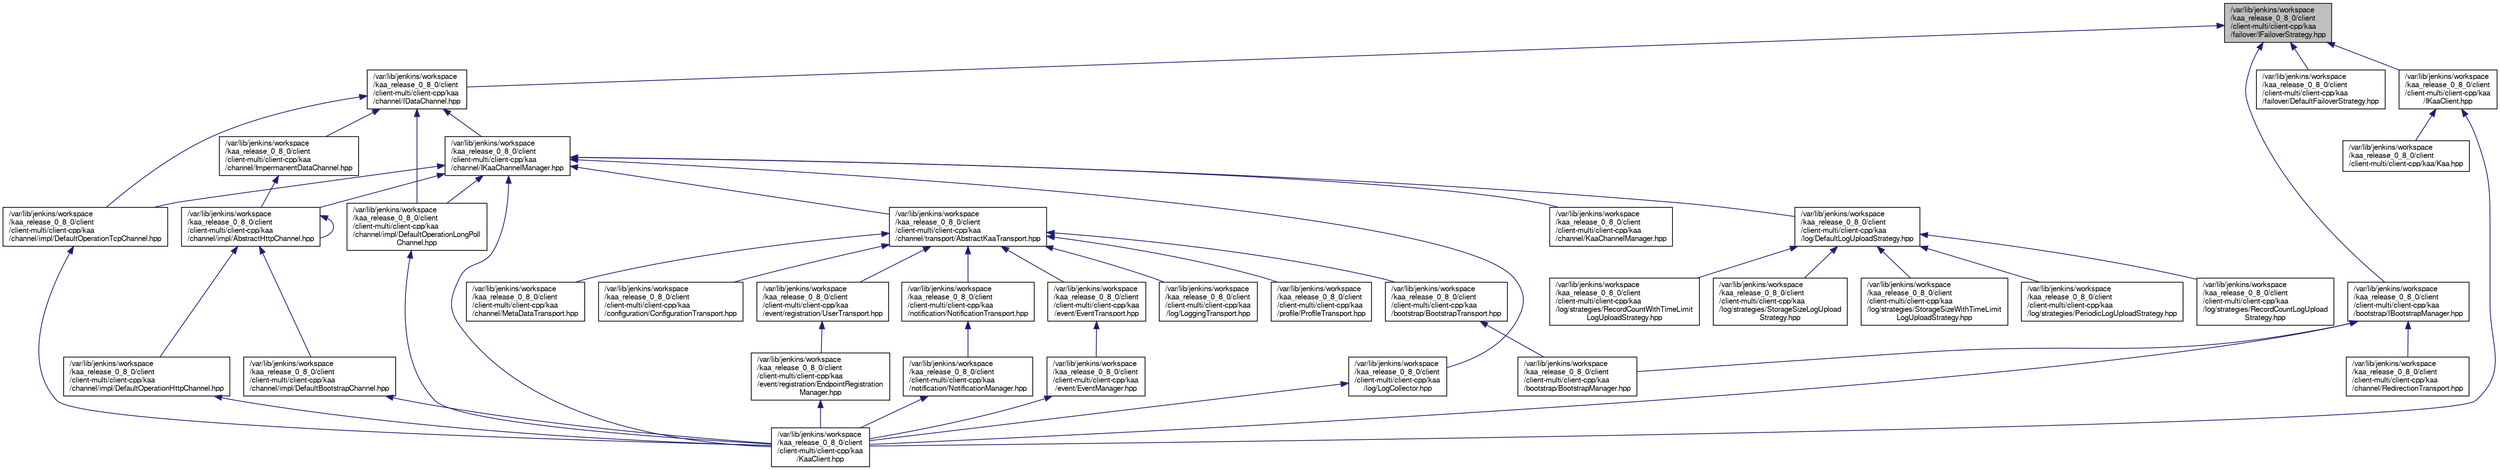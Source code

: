 digraph "/var/lib/jenkins/workspace/kaa_release_0_8_0/client/client-multi/client-cpp/kaa/failover/IFailoverStrategy.hpp"
{
  bgcolor="transparent";
  edge [fontname="FreeSans",fontsize="10",labelfontname="FreeSans",labelfontsize="10"];
  node [fontname="FreeSans",fontsize="10",shape=record];
  Node1 [label="/var/lib/jenkins/workspace\l/kaa_release_0_8_0/client\l/client-multi/client-cpp/kaa\l/failover/IFailoverStrategy.hpp",height=0.2,width=0.4,color="black", fillcolor="grey75", style="filled" fontcolor="black"];
  Node1 -> Node2 [dir="back",color="midnightblue",fontsize="10",style="solid",fontname="FreeSans"];
  Node2 [label="/var/lib/jenkins/workspace\l/kaa_release_0_8_0/client\l/client-multi/client-cpp/kaa\l/bootstrap/IBootstrapManager.hpp",height=0.2,width=0.4,color="black",URL="$IBootstrapManager_8hpp.html"];
  Node2 -> Node3 [dir="back",color="midnightblue",fontsize="10",style="solid",fontname="FreeSans"];
  Node3 [label="/var/lib/jenkins/workspace\l/kaa_release_0_8_0/client\l/client-multi/client-cpp/kaa\l/bootstrap/BootstrapManager.hpp",height=0.2,width=0.4,color="black",URL="$BootstrapManager_8hpp.html"];
  Node2 -> Node4 [dir="back",color="midnightblue",fontsize="10",style="solid",fontname="FreeSans"];
  Node4 [label="/var/lib/jenkins/workspace\l/kaa_release_0_8_0/client\l/client-multi/client-cpp/kaa\l/channel/RedirectionTransport.hpp",height=0.2,width=0.4,color="black",URL="$RedirectionTransport_8hpp.html"];
  Node2 -> Node5 [dir="back",color="midnightblue",fontsize="10",style="solid",fontname="FreeSans"];
  Node5 [label="/var/lib/jenkins/workspace\l/kaa_release_0_8_0/client\l/client-multi/client-cpp/kaa\l/KaaClient.hpp",height=0.2,width=0.4,color="black",URL="$KaaClient_8hpp.html"];
  Node1 -> Node6 [dir="back",color="midnightblue",fontsize="10",style="solid",fontname="FreeSans"];
  Node6 [label="/var/lib/jenkins/workspace\l/kaa_release_0_8_0/client\l/client-multi/client-cpp/kaa\l/channel/IDataChannel.hpp",height=0.2,width=0.4,color="black",URL="$IDataChannel_8hpp.html"];
  Node6 -> Node7 [dir="back",color="midnightblue",fontsize="10",style="solid",fontname="FreeSans"];
  Node7 [label="/var/lib/jenkins/workspace\l/kaa_release_0_8_0/client\l/client-multi/client-cpp/kaa\l/channel/IKaaChannelManager.hpp",height=0.2,width=0.4,color="black",URL="$IKaaChannelManager_8hpp.html"];
  Node7 -> Node8 [dir="back",color="midnightblue",fontsize="10",style="solid",fontname="FreeSans"];
  Node8 [label="/var/lib/jenkins/workspace\l/kaa_release_0_8_0/client\l/client-multi/client-cpp/kaa\l/channel/transport/AbstractKaaTransport.hpp",height=0.2,width=0.4,color="black",URL="$AbstractKaaTransport_8hpp.html"];
  Node8 -> Node9 [dir="back",color="midnightblue",fontsize="10",style="solid",fontname="FreeSans"];
  Node9 [label="/var/lib/jenkins/workspace\l/kaa_release_0_8_0/client\l/client-multi/client-cpp/kaa\l/bootstrap/BootstrapTransport.hpp",height=0.2,width=0.4,color="black",URL="$BootstrapTransport_8hpp.html"];
  Node9 -> Node3 [dir="back",color="midnightblue",fontsize="10",style="solid",fontname="FreeSans"];
  Node8 -> Node10 [dir="back",color="midnightblue",fontsize="10",style="solid",fontname="FreeSans"];
  Node10 [label="/var/lib/jenkins/workspace\l/kaa_release_0_8_0/client\l/client-multi/client-cpp/kaa\l/channel/MetaDataTransport.hpp",height=0.2,width=0.4,color="black",URL="$MetaDataTransport_8hpp.html"];
  Node8 -> Node11 [dir="back",color="midnightblue",fontsize="10",style="solid",fontname="FreeSans"];
  Node11 [label="/var/lib/jenkins/workspace\l/kaa_release_0_8_0/client\l/client-multi/client-cpp/kaa\l/configuration/ConfigurationTransport.hpp",height=0.2,width=0.4,color="black",URL="$ConfigurationTransport_8hpp.html"];
  Node8 -> Node12 [dir="back",color="midnightblue",fontsize="10",style="solid",fontname="FreeSans"];
  Node12 [label="/var/lib/jenkins/workspace\l/kaa_release_0_8_0/client\l/client-multi/client-cpp/kaa\l/event/EventTransport.hpp",height=0.2,width=0.4,color="black",URL="$EventTransport_8hpp.html"];
  Node12 -> Node13 [dir="back",color="midnightblue",fontsize="10",style="solid",fontname="FreeSans"];
  Node13 [label="/var/lib/jenkins/workspace\l/kaa_release_0_8_0/client\l/client-multi/client-cpp/kaa\l/event/EventManager.hpp",height=0.2,width=0.4,color="black",URL="$EventManager_8hpp.html"];
  Node13 -> Node5 [dir="back",color="midnightblue",fontsize="10",style="solid",fontname="FreeSans"];
  Node8 -> Node14 [dir="back",color="midnightblue",fontsize="10",style="solid",fontname="FreeSans"];
  Node14 [label="/var/lib/jenkins/workspace\l/kaa_release_0_8_0/client\l/client-multi/client-cpp/kaa\l/event/registration/UserTransport.hpp",height=0.2,width=0.4,color="black",URL="$UserTransport_8hpp.html"];
  Node14 -> Node15 [dir="back",color="midnightblue",fontsize="10",style="solid",fontname="FreeSans"];
  Node15 [label="/var/lib/jenkins/workspace\l/kaa_release_0_8_0/client\l/client-multi/client-cpp/kaa\l/event/registration/EndpointRegistration\lManager.hpp",height=0.2,width=0.4,color="black",URL="$EndpointRegistrationManager_8hpp.html"];
  Node15 -> Node5 [dir="back",color="midnightblue",fontsize="10",style="solid",fontname="FreeSans"];
  Node8 -> Node16 [dir="back",color="midnightblue",fontsize="10",style="solid",fontname="FreeSans"];
  Node16 [label="/var/lib/jenkins/workspace\l/kaa_release_0_8_0/client\l/client-multi/client-cpp/kaa\l/notification/NotificationTransport.hpp",height=0.2,width=0.4,color="black",URL="$NotificationTransport_8hpp.html"];
  Node16 -> Node17 [dir="back",color="midnightblue",fontsize="10",style="solid",fontname="FreeSans"];
  Node17 [label="/var/lib/jenkins/workspace\l/kaa_release_0_8_0/client\l/client-multi/client-cpp/kaa\l/notification/NotificationManager.hpp",height=0.2,width=0.4,color="black",URL="$NotificationManager_8hpp.html"];
  Node17 -> Node5 [dir="back",color="midnightblue",fontsize="10",style="solid",fontname="FreeSans"];
  Node8 -> Node18 [dir="back",color="midnightblue",fontsize="10",style="solid",fontname="FreeSans"];
  Node18 [label="/var/lib/jenkins/workspace\l/kaa_release_0_8_0/client\l/client-multi/client-cpp/kaa\l/log/LoggingTransport.hpp",height=0.2,width=0.4,color="black",URL="$LoggingTransport_8hpp.html"];
  Node8 -> Node19 [dir="back",color="midnightblue",fontsize="10",style="solid",fontname="FreeSans"];
  Node19 [label="/var/lib/jenkins/workspace\l/kaa_release_0_8_0/client\l/client-multi/client-cpp/kaa\l/profile/ProfileTransport.hpp",height=0.2,width=0.4,color="black",URL="$ProfileTransport_8hpp.html"];
  Node7 -> Node20 [dir="back",color="midnightblue",fontsize="10",style="solid",fontname="FreeSans"];
  Node20 [label="/var/lib/jenkins/workspace\l/kaa_release_0_8_0/client\l/client-multi/client-cpp/kaa\l/channel/impl/AbstractHttpChannel.hpp",height=0.2,width=0.4,color="black",URL="$AbstractHttpChannel_8hpp.html"];
  Node20 -> Node20 [dir="back",color="midnightblue",fontsize="10",style="solid",fontname="FreeSans"];
  Node20 -> Node21 [dir="back",color="midnightblue",fontsize="10",style="solid",fontname="FreeSans"];
  Node21 [label="/var/lib/jenkins/workspace\l/kaa_release_0_8_0/client\l/client-multi/client-cpp/kaa\l/channel/impl/DefaultBootstrapChannel.hpp",height=0.2,width=0.4,color="black",URL="$DefaultBootstrapChannel_8hpp.html"];
  Node21 -> Node5 [dir="back",color="midnightblue",fontsize="10",style="solid",fontname="FreeSans"];
  Node20 -> Node22 [dir="back",color="midnightblue",fontsize="10",style="solid",fontname="FreeSans"];
  Node22 [label="/var/lib/jenkins/workspace\l/kaa_release_0_8_0/client\l/client-multi/client-cpp/kaa\l/channel/impl/DefaultOperationHttpChannel.hpp",height=0.2,width=0.4,color="black",URL="$DefaultOperationHttpChannel_8hpp.html"];
  Node22 -> Node5 [dir="back",color="midnightblue",fontsize="10",style="solid",fontname="FreeSans"];
  Node7 -> Node23 [dir="back",color="midnightblue",fontsize="10",style="solid",fontname="FreeSans"];
  Node23 [label="/var/lib/jenkins/workspace\l/kaa_release_0_8_0/client\l/client-multi/client-cpp/kaa\l/channel/impl/DefaultOperationLongPoll\lChannel.hpp",height=0.2,width=0.4,color="black",URL="$DefaultOperationLongPollChannel_8hpp.html"];
  Node23 -> Node5 [dir="back",color="midnightblue",fontsize="10",style="solid",fontname="FreeSans"];
  Node7 -> Node24 [dir="back",color="midnightblue",fontsize="10",style="solid",fontname="FreeSans"];
  Node24 [label="/var/lib/jenkins/workspace\l/kaa_release_0_8_0/client\l/client-multi/client-cpp/kaa\l/channel/impl/DefaultOperationTcpChannel.hpp",height=0.2,width=0.4,color="black",URL="$DefaultOperationTcpChannel_8hpp.html"];
  Node24 -> Node5 [dir="back",color="midnightblue",fontsize="10",style="solid",fontname="FreeSans"];
  Node7 -> Node25 [dir="back",color="midnightblue",fontsize="10",style="solid",fontname="FreeSans"];
  Node25 [label="/var/lib/jenkins/workspace\l/kaa_release_0_8_0/client\l/client-multi/client-cpp/kaa\l/channel/KaaChannelManager.hpp",height=0.2,width=0.4,color="black",URL="$KaaChannelManager_8hpp.html"];
  Node7 -> Node5 [dir="back",color="midnightblue",fontsize="10",style="solid",fontname="FreeSans"];
  Node7 -> Node26 [dir="back",color="midnightblue",fontsize="10",style="solid",fontname="FreeSans"];
  Node26 [label="/var/lib/jenkins/workspace\l/kaa_release_0_8_0/client\l/client-multi/client-cpp/kaa\l/log/LogCollector.hpp",height=0.2,width=0.4,color="black",URL="$LogCollector_8hpp.html"];
  Node26 -> Node5 [dir="back",color="midnightblue",fontsize="10",style="solid",fontname="FreeSans"];
  Node7 -> Node27 [dir="back",color="midnightblue",fontsize="10",style="solid",fontname="FreeSans"];
  Node27 [label="/var/lib/jenkins/workspace\l/kaa_release_0_8_0/client\l/client-multi/client-cpp/kaa\l/log/DefaultLogUploadStrategy.hpp",height=0.2,width=0.4,color="black",URL="$DefaultLogUploadStrategy_8hpp.html"];
  Node27 -> Node28 [dir="back",color="midnightblue",fontsize="10",style="solid",fontname="FreeSans"];
  Node28 [label="/var/lib/jenkins/workspace\l/kaa_release_0_8_0/client\l/client-multi/client-cpp/kaa\l/log/strategies/PeriodicLogUploadStrategy.hpp",height=0.2,width=0.4,color="black",URL="$PeriodicLogUploadStrategy_8hpp.html"];
  Node27 -> Node29 [dir="back",color="midnightblue",fontsize="10",style="solid",fontname="FreeSans"];
  Node29 [label="/var/lib/jenkins/workspace\l/kaa_release_0_8_0/client\l/client-multi/client-cpp/kaa\l/log/strategies/RecordCountLogUpload\lStrategy.hpp",height=0.2,width=0.4,color="black",URL="$RecordCountLogUploadStrategy_8hpp.html"];
  Node27 -> Node30 [dir="back",color="midnightblue",fontsize="10",style="solid",fontname="FreeSans"];
  Node30 [label="/var/lib/jenkins/workspace\l/kaa_release_0_8_0/client\l/client-multi/client-cpp/kaa\l/log/strategies/RecordCountWithTimeLimit\lLogUploadStrategy.hpp",height=0.2,width=0.4,color="black",URL="$RecordCountWithTimeLimitLogUploadStrategy_8hpp.html"];
  Node27 -> Node31 [dir="back",color="midnightblue",fontsize="10",style="solid",fontname="FreeSans"];
  Node31 [label="/var/lib/jenkins/workspace\l/kaa_release_0_8_0/client\l/client-multi/client-cpp/kaa\l/log/strategies/StorageSizeLogUpload\lStrategy.hpp",height=0.2,width=0.4,color="black",URL="$StorageSizeLogUploadStrategy_8hpp.html"];
  Node27 -> Node32 [dir="back",color="midnightblue",fontsize="10",style="solid",fontname="FreeSans"];
  Node32 [label="/var/lib/jenkins/workspace\l/kaa_release_0_8_0/client\l/client-multi/client-cpp/kaa\l/log/strategies/StorageSizeWithTimeLimit\lLogUploadStrategy.hpp",height=0.2,width=0.4,color="black",URL="$StorageSizeWithTimeLimitLogUploadStrategy_8hpp.html"];
  Node6 -> Node33 [dir="back",color="midnightblue",fontsize="10",style="solid",fontname="FreeSans"];
  Node33 [label="/var/lib/jenkins/workspace\l/kaa_release_0_8_0/client\l/client-multi/client-cpp/kaa\l/channel/ImpermanentDataChannel.hpp",height=0.2,width=0.4,color="black",URL="$ImpermanentDataChannel_8hpp.html"];
  Node33 -> Node20 [dir="back",color="midnightblue",fontsize="10",style="solid",fontname="FreeSans"];
  Node6 -> Node23 [dir="back",color="midnightblue",fontsize="10",style="solid",fontname="FreeSans"];
  Node6 -> Node24 [dir="back",color="midnightblue",fontsize="10",style="solid",fontname="FreeSans"];
  Node1 -> Node34 [dir="back",color="midnightblue",fontsize="10",style="solid",fontname="FreeSans"];
  Node34 [label="/var/lib/jenkins/workspace\l/kaa_release_0_8_0/client\l/client-multi/client-cpp/kaa\l/failover/DefaultFailoverStrategy.hpp",height=0.2,width=0.4,color="black",URL="$DefaultFailoverStrategy_8hpp.html"];
  Node1 -> Node35 [dir="back",color="midnightblue",fontsize="10",style="solid",fontname="FreeSans"];
  Node35 [label="/var/lib/jenkins/workspace\l/kaa_release_0_8_0/client\l/client-multi/client-cpp/kaa\l/IKaaClient.hpp",height=0.2,width=0.4,color="black",URL="$IKaaClient_8hpp.html"];
  Node35 -> Node36 [dir="back",color="midnightblue",fontsize="10",style="solid",fontname="FreeSans"];
  Node36 [label="/var/lib/jenkins/workspace\l/kaa_release_0_8_0/client\l/client-multi/client-cpp/kaa/Kaa.hpp",height=0.2,width=0.4,color="black",URL="$Kaa_8hpp.html"];
  Node35 -> Node5 [dir="back",color="midnightblue",fontsize="10",style="solid",fontname="FreeSans"];
}
